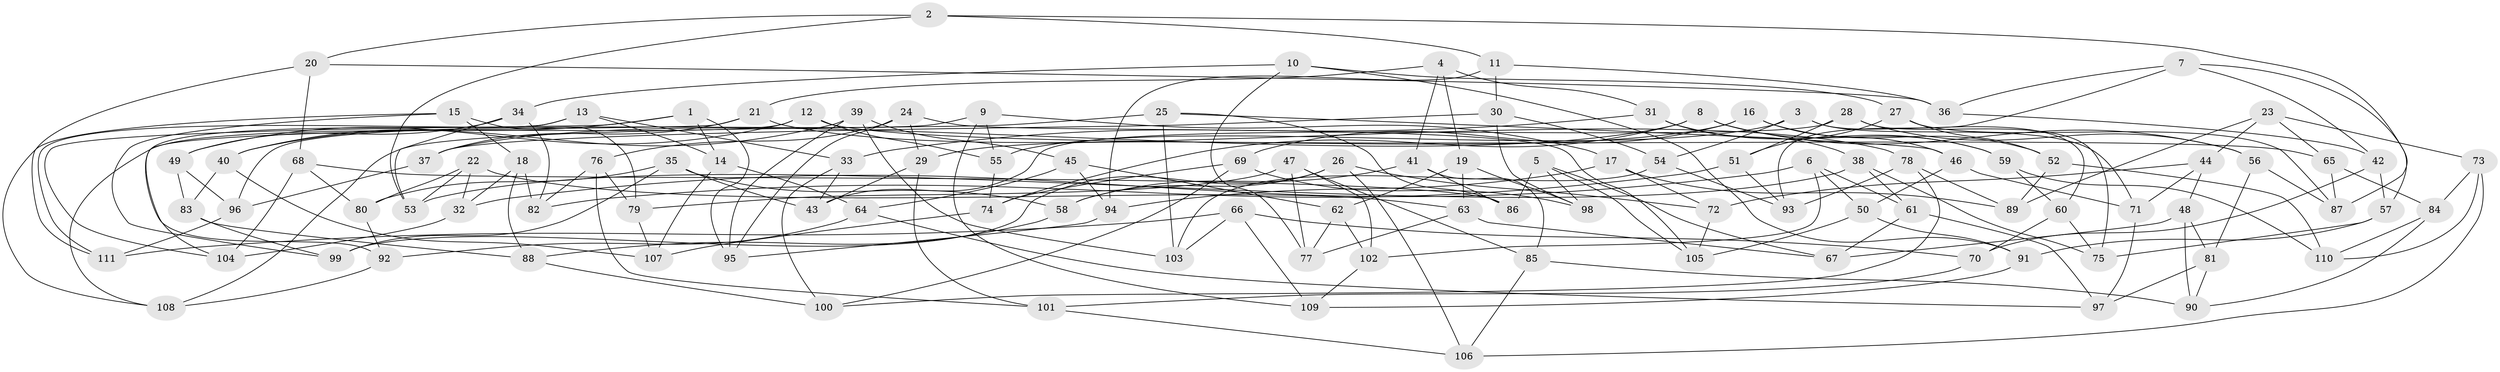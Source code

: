 // coarse degree distribution, {5: 0.0684931506849315, 4: 0.4657534246575342, 6: 0.4520547945205479, 3: 0.0136986301369863}
// Generated by graph-tools (version 1.1) at 2025/42/03/06/25 10:42:18]
// undirected, 111 vertices, 222 edges
graph export_dot {
graph [start="1"]
  node [color=gray90,style=filled];
  1;
  2;
  3;
  4;
  5;
  6;
  7;
  8;
  9;
  10;
  11;
  12;
  13;
  14;
  15;
  16;
  17;
  18;
  19;
  20;
  21;
  22;
  23;
  24;
  25;
  26;
  27;
  28;
  29;
  30;
  31;
  32;
  33;
  34;
  35;
  36;
  37;
  38;
  39;
  40;
  41;
  42;
  43;
  44;
  45;
  46;
  47;
  48;
  49;
  50;
  51;
  52;
  53;
  54;
  55;
  56;
  57;
  58;
  59;
  60;
  61;
  62;
  63;
  64;
  65;
  66;
  67;
  68;
  69;
  70;
  71;
  72;
  73;
  74;
  75;
  76;
  77;
  78;
  79;
  80;
  81;
  82;
  83;
  84;
  85;
  86;
  87;
  88;
  89;
  90;
  91;
  92;
  93;
  94;
  95;
  96;
  97;
  98;
  99;
  100;
  101;
  102;
  103;
  104;
  105;
  106;
  107;
  108;
  109;
  110;
  111;
  1 -- 95;
  1 -- 104;
  1 -- 40;
  1 -- 14;
  2 -- 11;
  2 -- 87;
  2 -- 20;
  2 -- 53;
  3 -- 60;
  3 -- 71;
  3 -- 55;
  3 -- 54;
  4 -- 41;
  4 -- 19;
  4 -- 21;
  4 -- 31;
  5 -- 86;
  5 -- 98;
  5 -- 67;
  5 -- 105;
  6 -- 61;
  6 -- 32;
  6 -- 102;
  6 -- 50;
  7 -- 36;
  7 -- 93;
  7 -- 57;
  7 -- 42;
  8 -- 74;
  8 -- 56;
  8 -- 37;
  8 -- 59;
  9 -- 109;
  9 -- 55;
  9 -- 17;
  9 -- 96;
  10 -- 77;
  10 -- 34;
  10 -- 91;
  10 -- 27;
  11 -- 30;
  11 -- 94;
  11 -- 36;
  12 -- 108;
  12 -- 49;
  12 -- 65;
  12 -- 55;
  13 -- 111;
  13 -- 92;
  13 -- 14;
  13 -- 33;
  14 -- 64;
  14 -- 107;
  15 -- 99;
  15 -- 18;
  15 -- 79;
  15 -- 108;
  16 -- 46;
  16 -- 69;
  16 -- 52;
  16 -- 29;
  17 -- 72;
  17 -- 94;
  17 -- 89;
  18 -- 82;
  18 -- 32;
  18 -- 88;
  19 -- 63;
  19 -- 62;
  19 -- 98;
  20 -- 111;
  20 -- 36;
  20 -- 68;
  21 -- 104;
  21 -- 78;
  21 -- 37;
  22 -- 80;
  22 -- 63;
  22 -- 32;
  22 -- 53;
  23 -- 44;
  23 -- 65;
  23 -- 89;
  23 -- 73;
  24 -- 105;
  24 -- 76;
  24 -- 29;
  24 -- 95;
  25 -- 103;
  25 -- 46;
  25 -- 108;
  25 -- 86;
  26 -- 72;
  26 -- 106;
  26 -- 58;
  26 -- 99;
  27 -- 51;
  27 -- 87;
  27 -- 52;
  28 -- 56;
  28 -- 43;
  28 -- 75;
  28 -- 51;
  29 -- 43;
  29 -- 101;
  30 -- 54;
  30 -- 98;
  30 -- 37;
  31 -- 33;
  31 -- 59;
  31 -- 38;
  32 -- 104;
  33 -- 100;
  33 -- 43;
  34 -- 82;
  34 -- 49;
  34 -- 53;
  35 -- 80;
  35 -- 99;
  35 -- 58;
  35 -- 43;
  36 -- 42;
  37 -- 96;
  38 -- 53;
  38 -- 61;
  38 -- 75;
  39 -- 45;
  39 -- 40;
  39 -- 103;
  39 -- 95;
  40 -- 107;
  40 -- 83;
  41 -- 86;
  41 -- 85;
  41 -- 58;
  42 -- 70;
  42 -- 57;
  44 -- 72;
  44 -- 48;
  44 -- 71;
  45 -- 62;
  45 -- 94;
  45 -- 64;
  46 -- 50;
  46 -- 71;
  47 -- 102;
  47 -- 85;
  47 -- 79;
  47 -- 77;
  48 -- 81;
  48 -- 67;
  48 -- 90;
  49 -- 96;
  49 -- 83;
  50 -- 105;
  50 -- 91;
  51 -- 82;
  51 -- 93;
  52 -- 110;
  52 -- 89;
  54 -- 93;
  54 -- 103;
  55 -- 74;
  56 -- 81;
  56 -- 87;
  57 -- 91;
  57 -- 75;
  58 -- 88;
  59 -- 60;
  59 -- 110;
  60 -- 75;
  60 -- 70;
  61 -- 67;
  61 -- 97;
  62 -- 77;
  62 -- 102;
  63 -- 77;
  63 -- 67;
  64 -- 97;
  64 -- 92;
  65 -- 87;
  65 -- 84;
  66 -- 109;
  66 -- 70;
  66 -- 111;
  66 -- 103;
  68 -- 86;
  68 -- 104;
  68 -- 80;
  69 -- 74;
  69 -- 100;
  69 -- 98;
  70 -- 101;
  71 -- 97;
  72 -- 105;
  73 -- 110;
  73 -- 106;
  73 -- 84;
  74 -- 107;
  76 -- 79;
  76 -- 82;
  76 -- 101;
  78 -- 89;
  78 -- 93;
  78 -- 100;
  79 -- 107;
  80 -- 92;
  81 -- 97;
  81 -- 90;
  83 -- 99;
  83 -- 88;
  84 -- 90;
  84 -- 110;
  85 -- 106;
  85 -- 90;
  88 -- 100;
  91 -- 109;
  92 -- 108;
  94 -- 95;
  96 -- 111;
  101 -- 106;
  102 -- 109;
}
